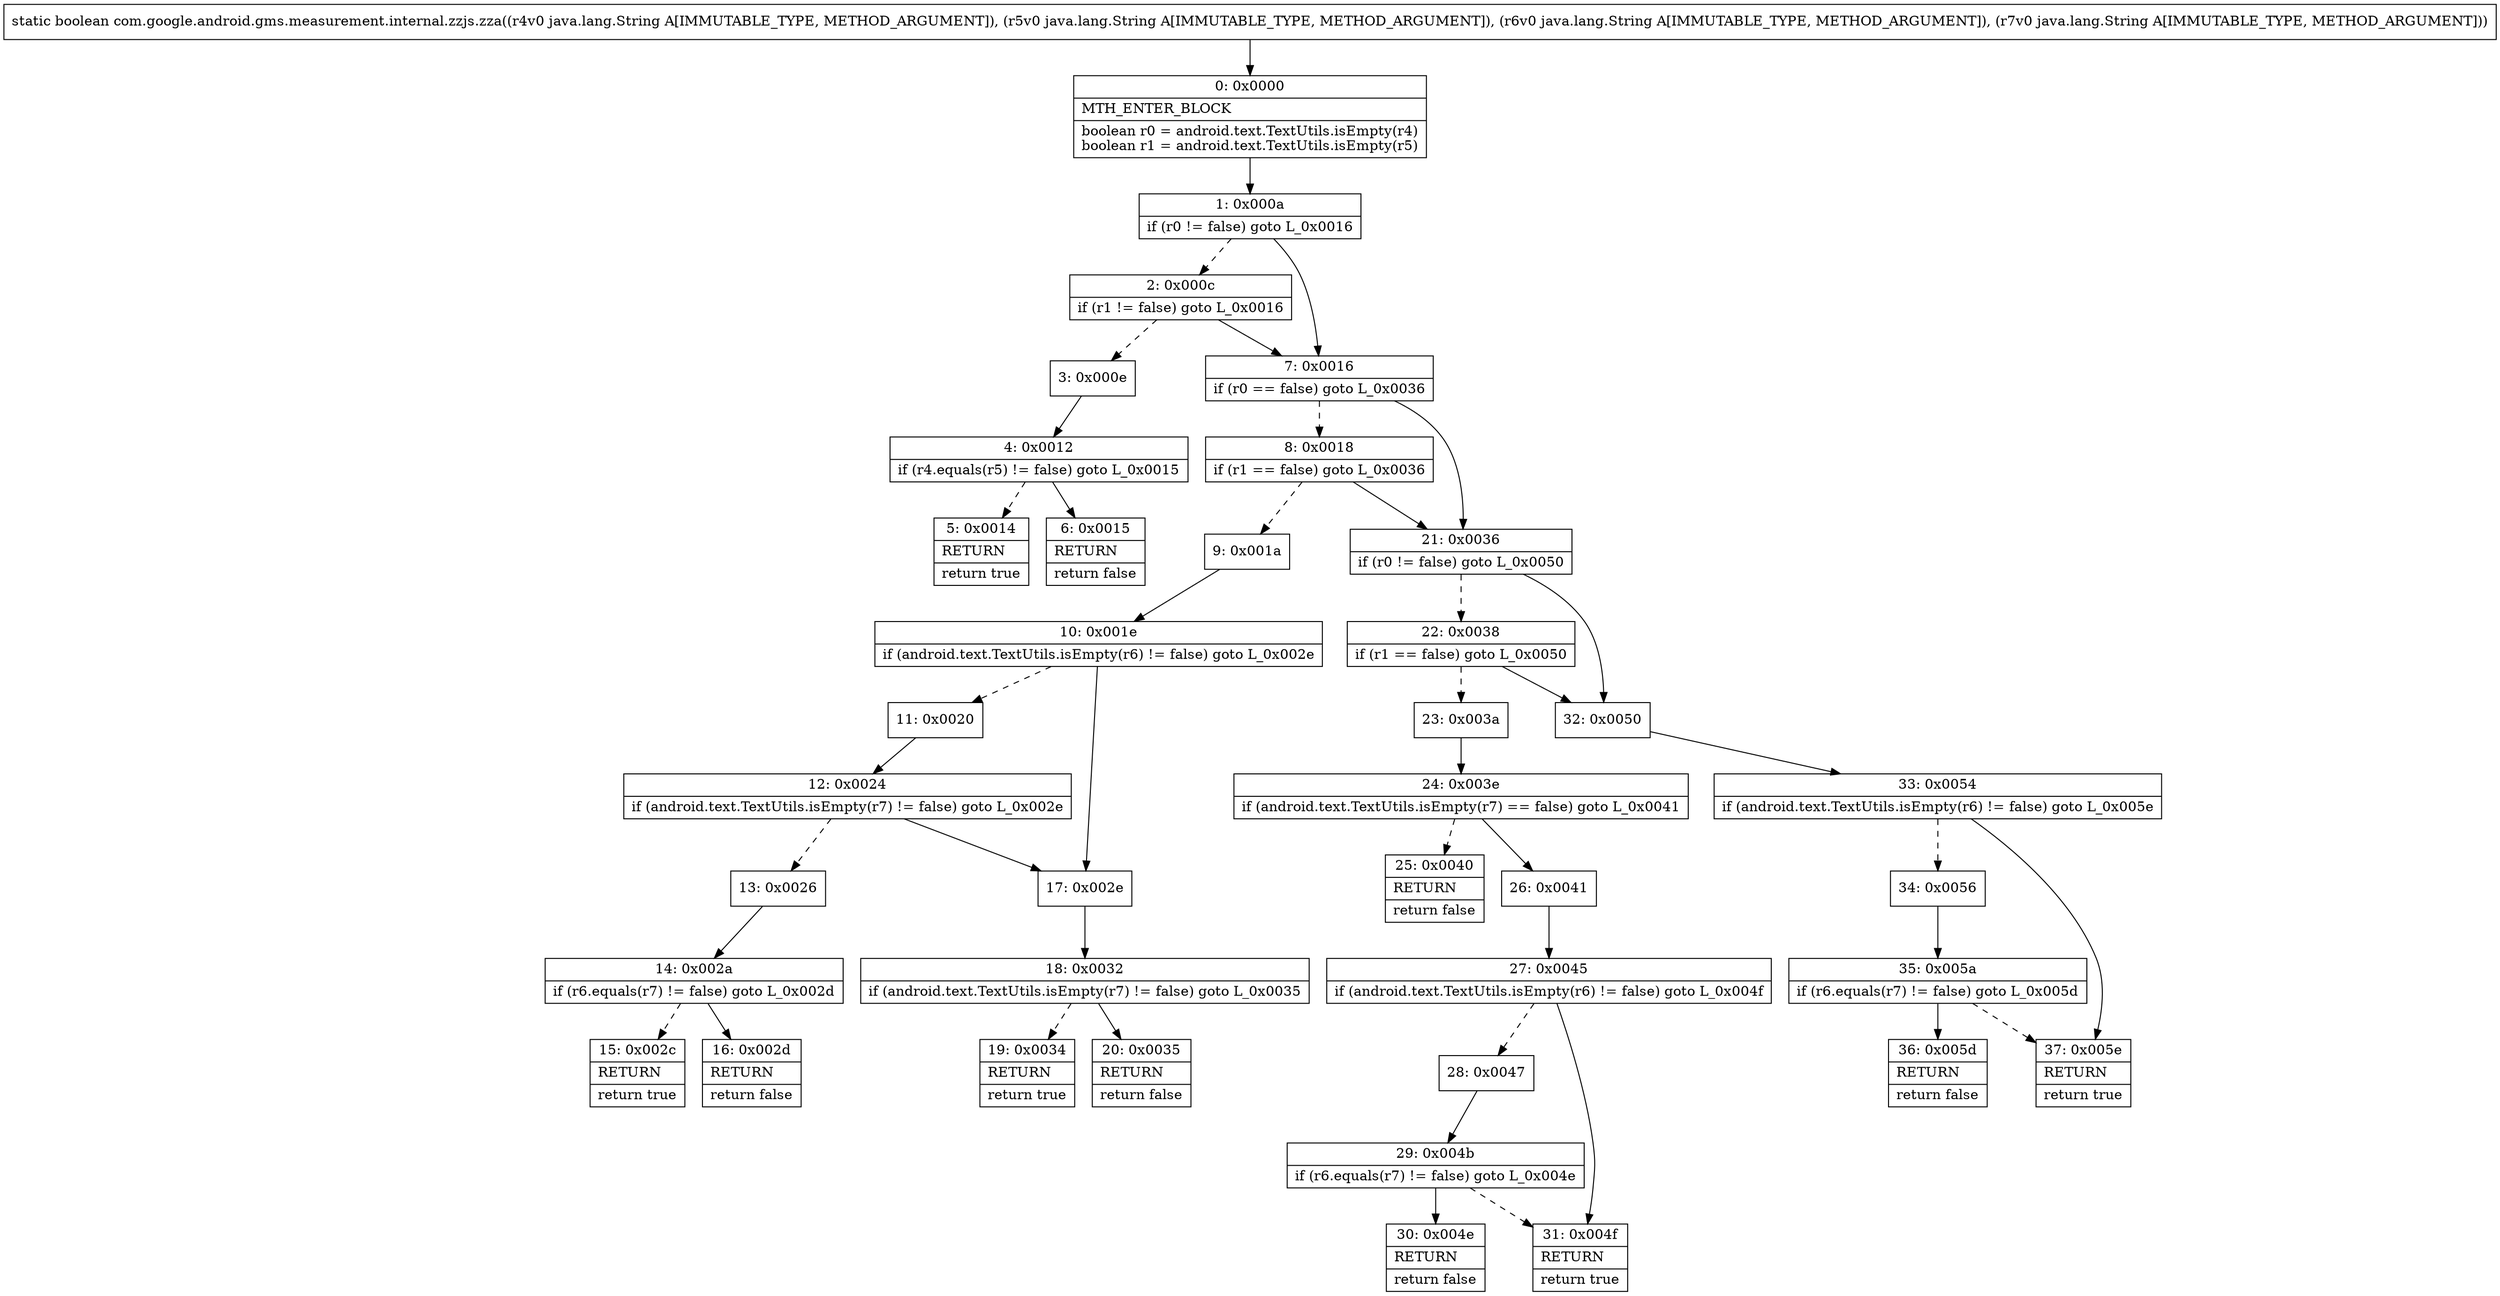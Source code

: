 digraph "CFG forcom.google.android.gms.measurement.internal.zzjs.zza(Ljava\/lang\/String;Ljava\/lang\/String;Ljava\/lang\/String;Ljava\/lang\/String;)Z" {
Node_0 [shape=record,label="{0\:\ 0x0000|MTH_ENTER_BLOCK\l|boolean r0 = android.text.TextUtils.isEmpty(r4)\lboolean r1 = android.text.TextUtils.isEmpty(r5)\l}"];
Node_1 [shape=record,label="{1\:\ 0x000a|if (r0 != false) goto L_0x0016\l}"];
Node_2 [shape=record,label="{2\:\ 0x000c|if (r1 != false) goto L_0x0016\l}"];
Node_3 [shape=record,label="{3\:\ 0x000e}"];
Node_4 [shape=record,label="{4\:\ 0x0012|if (r4.equals(r5) != false) goto L_0x0015\l}"];
Node_5 [shape=record,label="{5\:\ 0x0014|RETURN\l|return true\l}"];
Node_6 [shape=record,label="{6\:\ 0x0015|RETURN\l|return false\l}"];
Node_7 [shape=record,label="{7\:\ 0x0016|if (r0 == false) goto L_0x0036\l}"];
Node_8 [shape=record,label="{8\:\ 0x0018|if (r1 == false) goto L_0x0036\l}"];
Node_9 [shape=record,label="{9\:\ 0x001a}"];
Node_10 [shape=record,label="{10\:\ 0x001e|if (android.text.TextUtils.isEmpty(r6) != false) goto L_0x002e\l}"];
Node_11 [shape=record,label="{11\:\ 0x0020}"];
Node_12 [shape=record,label="{12\:\ 0x0024|if (android.text.TextUtils.isEmpty(r7) != false) goto L_0x002e\l}"];
Node_13 [shape=record,label="{13\:\ 0x0026}"];
Node_14 [shape=record,label="{14\:\ 0x002a|if (r6.equals(r7) != false) goto L_0x002d\l}"];
Node_15 [shape=record,label="{15\:\ 0x002c|RETURN\l|return true\l}"];
Node_16 [shape=record,label="{16\:\ 0x002d|RETURN\l|return false\l}"];
Node_17 [shape=record,label="{17\:\ 0x002e}"];
Node_18 [shape=record,label="{18\:\ 0x0032|if (android.text.TextUtils.isEmpty(r7) != false) goto L_0x0035\l}"];
Node_19 [shape=record,label="{19\:\ 0x0034|RETURN\l|return true\l}"];
Node_20 [shape=record,label="{20\:\ 0x0035|RETURN\l|return false\l}"];
Node_21 [shape=record,label="{21\:\ 0x0036|if (r0 != false) goto L_0x0050\l}"];
Node_22 [shape=record,label="{22\:\ 0x0038|if (r1 == false) goto L_0x0050\l}"];
Node_23 [shape=record,label="{23\:\ 0x003a}"];
Node_24 [shape=record,label="{24\:\ 0x003e|if (android.text.TextUtils.isEmpty(r7) == false) goto L_0x0041\l}"];
Node_25 [shape=record,label="{25\:\ 0x0040|RETURN\l|return false\l}"];
Node_26 [shape=record,label="{26\:\ 0x0041}"];
Node_27 [shape=record,label="{27\:\ 0x0045|if (android.text.TextUtils.isEmpty(r6) != false) goto L_0x004f\l}"];
Node_28 [shape=record,label="{28\:\ 0x0047}"];
Node_29 [shape=record,label="{29\:\ 0x004b|if (r6.equals(r7) != false) goto L_0x004e\l}"];
Node_30 [shape=record,label="{30\:\ 0x004e|RETURN\l|return false\l}"];
Node_31 [shape=record,label="{31\:\ 0x004f|RETURN\l|return true\l}"];
Node_32 [shape=record,label="{32\:\ 0x0050}"];
Node_33 [shape=record,label="{33\:\ 0x0054|if (android.text.TextUtils.isEmpty(r6) != false) goto L_0x005e\l}"];
Node_34 [shape=record,label="{34\:\ 0x0056}"];
Node_35 [shape=record,label="{35\:\ 0x005a|if (r6.equals(r7) != false) goto L_0x005d\l}"];
Node_36 [shape=record,label="{36\:\ 0x005d|RETURN\l|return false\l}"];
Node_37 [shape=record,label="{37\:\ 0x005e|RETURN\l|return true\l}"];
MethodNode[shape=record,label="{static boolean com.google.android.gms.measurement.internal.zzjs.zza((r4v0 java.lang.String A[IMMUTABLE_TYPE, METHOD_ARGUMENT]), (r5v0 java.lang.String A[IMMUTABLE_TYPE, METHOD_ARGUMENT]), (r6v0 java.lang.String A[IMMUTABLE_TYPE, METHOD_ARGUMENT]), (r7v0 java.lang.String A[IMMUTABLE_TYPE, METHOD_ARGUMENT])) }"];
MethodNode -> Node_0;
Node_0 -> Node_1;
Node_1 -> Node_2[style=dashed];
Node_1 -> Node_7;
Node_2 -> Node_3[style=dashed];
Node_2 -> Node_7;
Node_3 -> Node_4;
Node_4 -> Node_5[style=dashed];
Node_4 -> Node_6;
Node_7 -> Node_8[style=dashed];
Node_7 -> Node_21;
Node_8 -> Node_9[style=dashed];
Node_8 -> Node_21;
Node_9 -> Node_10;
Node_10 -> Node_11[style=dashed];
Node_10 -> Node_17;
Node_11 -> Node_12;
Node_12 -> Node_13[style=dashed];
Node_12 -> Node_17;
Node_13 -> Node_14;
Node_14 -> Node_15[style=dashed];
Node_14 -> Node_16;
Node_17 -> Node_18;
Node_18 -> Node_19[style=dashed];
Node_18 -> Node_20;
Node_21 -> Node_22[style=dashed];
Node_21 -> Node_32;
Node_22 -> Node_23[style=dashed];
Node_22 -> Node_32;
Node_23 -> Node_24;
Node_24 -> Node_25[style=dashed];
Node_24 -> Node_26;
Node_26 -> Node_27;
Node_27 -> Node_28[style=dashed];
Node_27 -> Node_31;
Node_28 -> Node_29;
Node_29 -> Node_30;
Node_29 -> Node_31[style=dashed];
Node_32 -> Node_33;
Node_33 -> Node_34[style=dashed];
Node_33 -> Node_37;
Node_34 -> Node_35;
Node_35 -> Node_36;
Node_35 -> Node_37[style=dashed];
}

